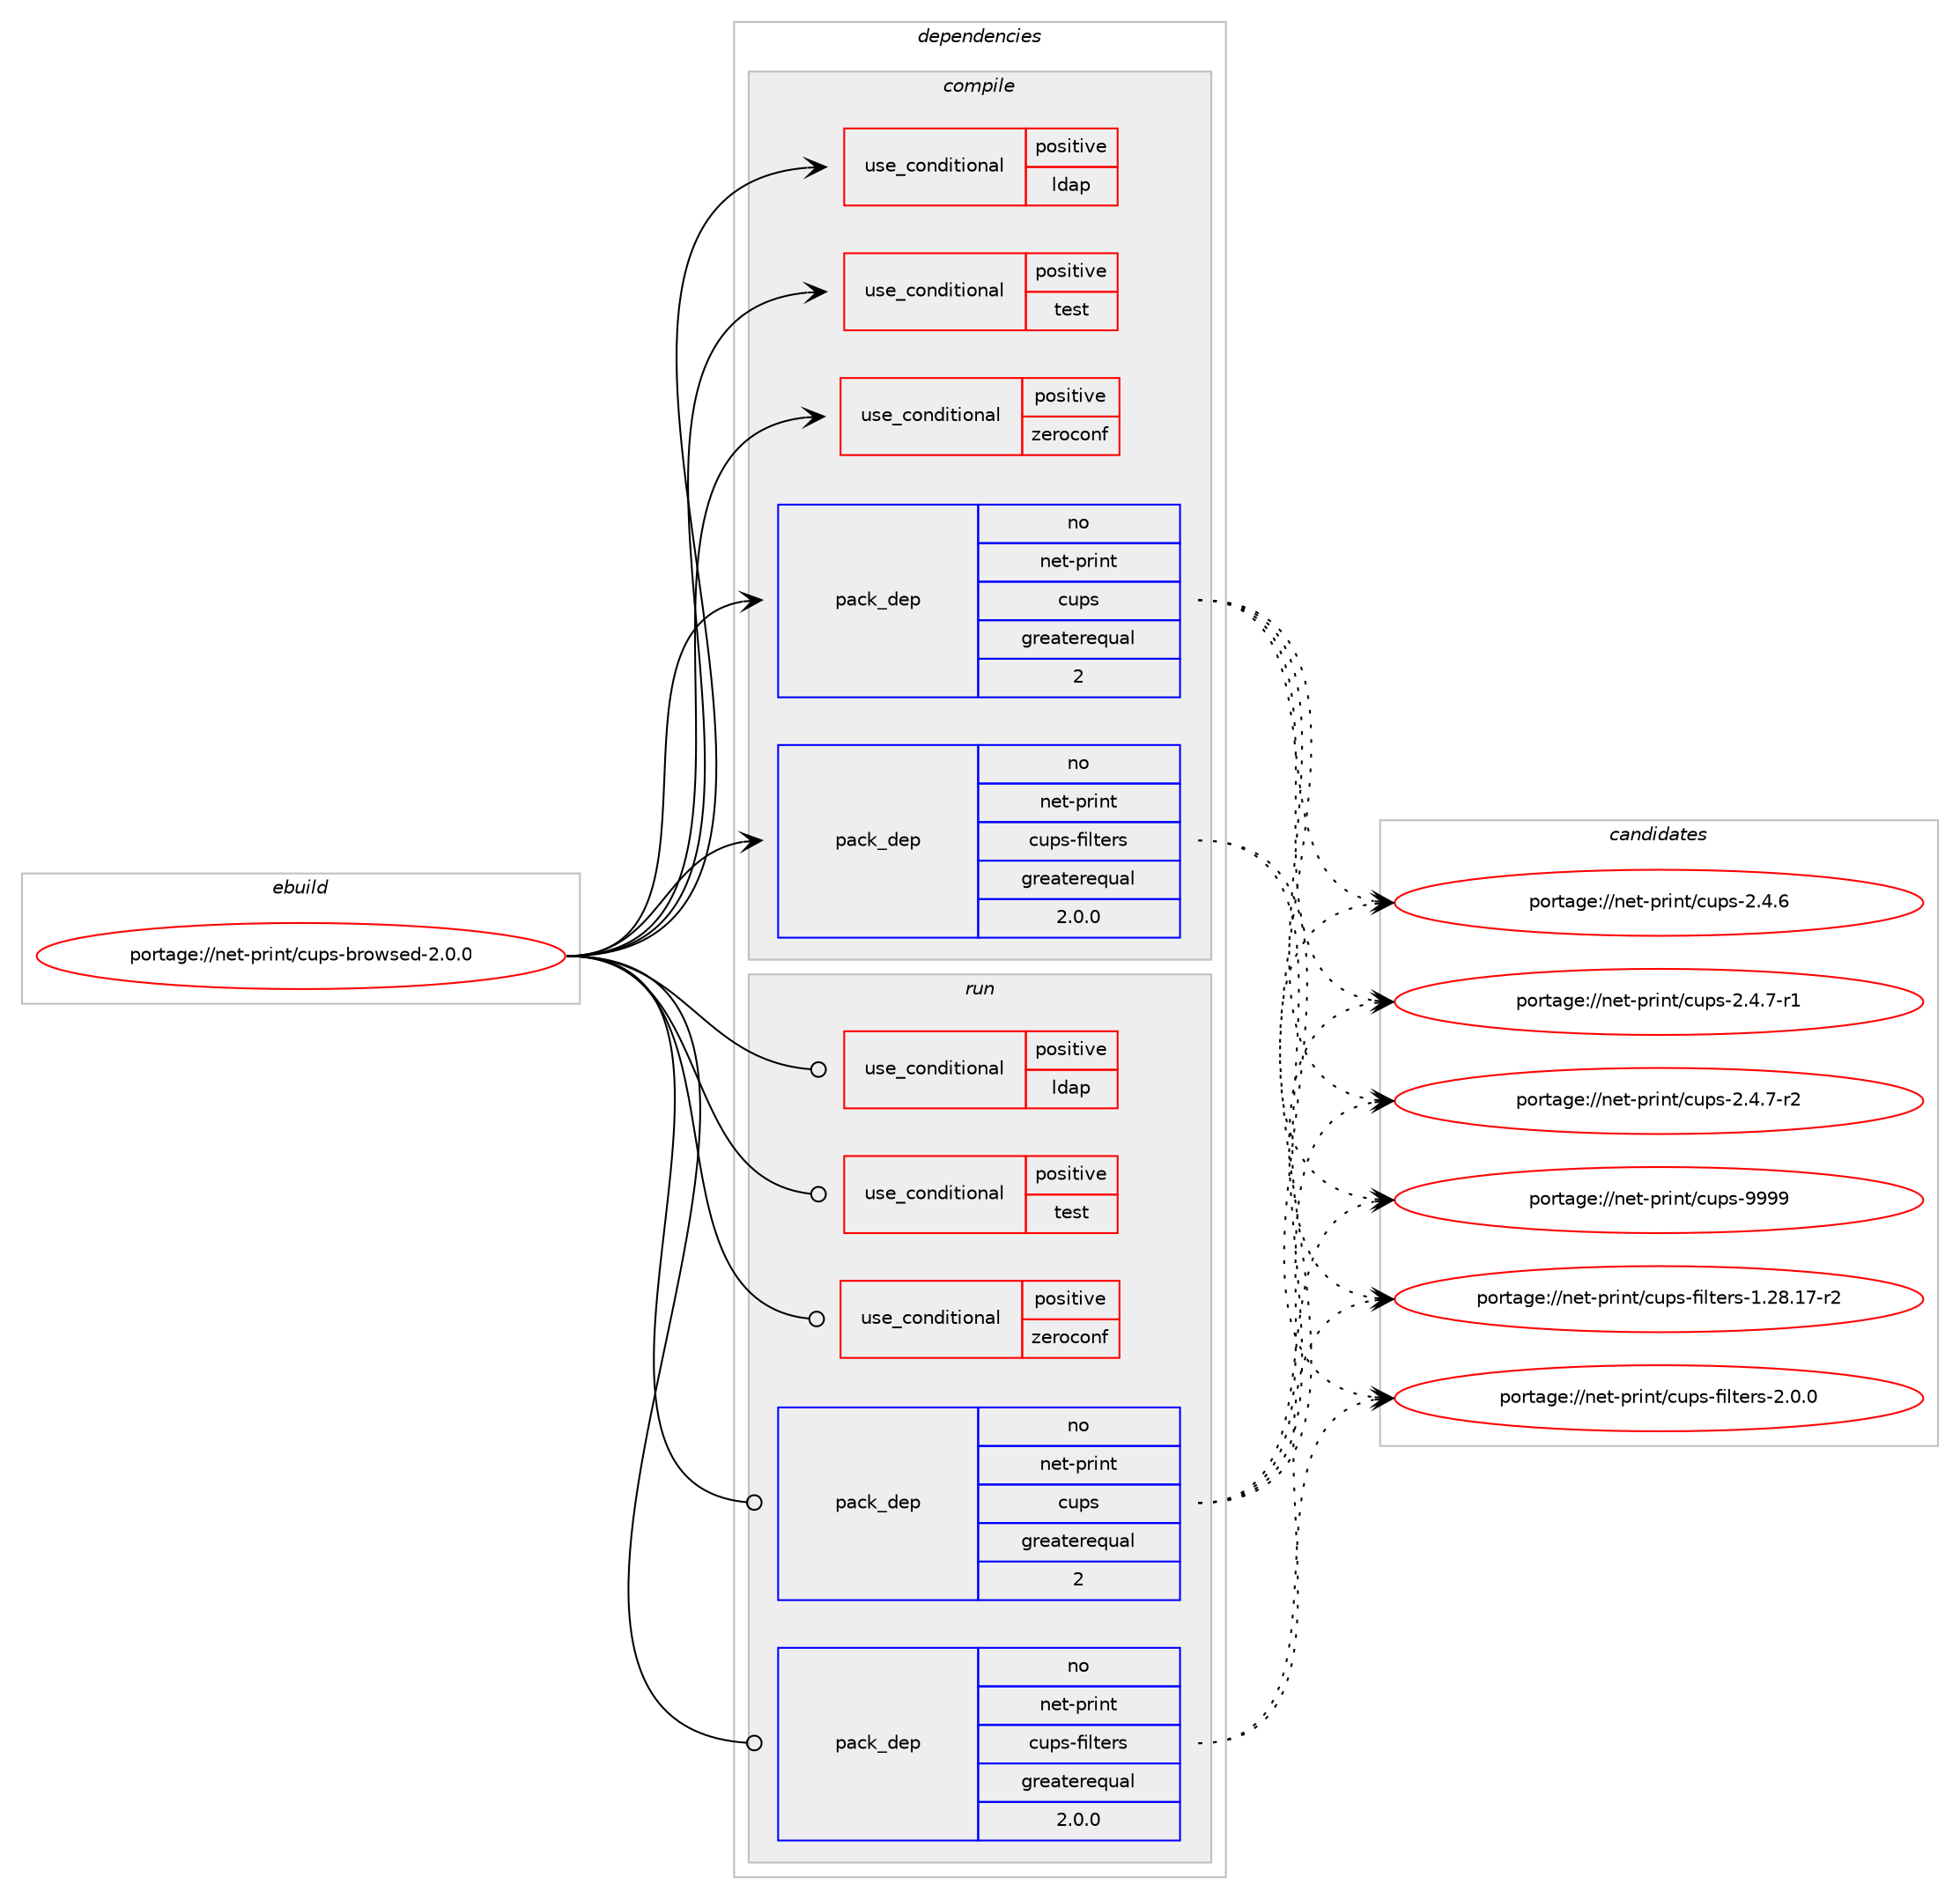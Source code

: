 digraph prolog {

# *************
# Graph options
# *************

newrank=true;
concentrate=true;
compound=true;
graph [rankdir=LR,fontname=Helvetica,fontsize=10,ranksep=1.5];#, ranksep=2.5, nodesep=0.2];
edge  [arrowhead=vee];
node  [fontname=Helvetica,fontsize=10];

# **********
# The ebuild
# **********

subgraph cluster_leftcol {
color=gray;
rank=same;
label=<<i>ebuild</i>>;
id [label="portage://net-print/cups-browsed-2.0.0", color=red, width=4, href="../net-print/cups-browsed-2.0.0.svg"];
}

# ****************
# The dependencies
# ****************

subgraph cluster_midcol {
color=gray;
label=<<i>dependencies</i>>;
subgraph cluster_compile {
fillcolor="#eeeeee";
style=filled;
label=<<i>compile</i>>;
subgraph cond7482 {
dependency11394 [label=<<TABLE BORDER="0" CELLBORDER="1" CELLSPACING="0" CELLPADDING="4"><TR><TD ROWSPAN="3" CELLPADDING="10">use_conditional</TD></TR><TR><TD>positive</TD></TR><TR><TD>ldap</TD></TR></TABLE>>, shape=none, color=red];
# *** BEGIN UNKNOWN DEPENDENCY TYPE (TODO) ***
# dependency11394 -> package_dependency(portage://net-print/cups-browsed-2.0.0,install,no,net-nds,openldap,none,[,,],any_same_slot,[])
# *** END UNKNOWN DEPENDENCY TYPE (TODO) ***

}
id:e -> dependency11394:w [weight=20,style="solid",arrowhead="vee"];
subgraph cond7483 {
dependency11395 [label=<<TABLE BORDER="0" CELLBORDER="1" CELLSPACING="0" CELLPADDING="4"><TR><TD ROWSPAN="3" CELLPADDING="10">use_conditional</TD></TR><TR><TD>positive</TD></TR><TR><TD>test</TD></TR></TABLE>>, shape=none, color=red];
# *** BEGIN UNKNOWN DEPENDENCY TYPE (TODO) ***
# dependency11395 -> package_dependency(portage://net-print/cups-browsed-2.0.0,install,no,net-print,cups,none,[,,],[],[use(enable(zeroconf),none)])
# *** END UNKNOWN DEPENDENCY TYPE (TODO) ***

}
id:e -> dependency11395:w [weight=20,style="solid",arrowhead="vee"];
subgraph cond7484 {
dependency11396 [label=<<TABLE BORDER="0" CELLBORDER="1" CELLSPACING="0" CELLPADDING="4"><TR><TD ROWSPAN="3" CELLPADDING="10">use_conditional</TD></TR><TR><TD>positive</TD></TR><TR><TD>zeroconf</TD></TR></TABLE>>, shape=none, color=red];
# *** BEGIN UNKNOWN DEPENDENCY TYPE (TODO) ***
# dependency11396 -> package_dependency(portage://net-print/cups-browsed-2.0.0,install,no,net-dns,avahi,none,[,,],[],[use(enable(dbus),none)])
# *** END UNKNOWN DEPENDENCY TYPE (TODO) ***

}
id:e -> dependency11396:w [weight=20,style="solid",arrowhead="vee"];
# *** BEGIN UNKNOWN DEPENDENCY TYPE (TODO) ***
# id -> package_dependency(portage://net-print/cups-browsed-2.0.0,install,no,dev-libs,glib,none,[,,],[slot(2)],[])
# *** END UNKNOWN DEPENDENCY TYPE (TODO) ***

subgraph pack3800 {
dependency11397 [label=<<TABLE BORDER="0" CELLBORDER="1" CELLSPACING="0" CELLPADDING="4" WIDTH="220"><TR><TD ROWSPAN="6" CELLPADDING="30">pack_dep</TD></TR><TR><TD WIDTH="110">no</TD></TR><TR><TD>net-print</TD></TR><TR><TD>cups</TD></TR><TR><TD>greaterequal</TD></TR><TR><TD>2</TD></TR></TABLE>>, shape=none, color=blue];
}
id:e -> dependency11397:w [weight=20,style="solid",arrowhead="vee"];
subgraph pack3801 {
dependency11398 [label=<<TABLE BORDER="0" CELLBORDER="1" CELLSPACING="0" CELLPADDING="4" WIDTH="220"><TR><TD ROWSPAN="6" CELLPADDING="30">pack_dep</TD></TR><TR><TD WIDTH="110">no</TD></TR><TR><TD>net-print</TD></TR><TR><TD>cups-filters</TD></TR><TR><TD>greaterequal</TD></TR><TR><TD>2.0.0</TD></TR></TABLE>>, shape=none, color=blue];
}
id:e -> dependency11398:w [weight=20,style="solid",arrowhead="vee"];
}
subgraph cluster_compileandrun {
fillcolor="#eeeeee";
style=filled;
label=<<i>compile and run</i>>;
}
subgraph cluster_run {
fillcolor="#eeeeee";
style=filled;
label=<<i>run</i>>;
subgraph cond7485 {
dependency11399 [label=<<TABLE BORDER="0" CELLBORDER="1" CELLSPACING="0" CELLPADDING="4"><TR><TD ROWSPAN="3" CELLPADDING="10">use_conditional</TD></TR><TR><TD>positive</TD></TR><TR><TD>ldap</TD></TR></TABLE>>, shape=none, color=red];
# *** BEGIN UNKNOWN DEPENDENCY TYPE (TODO) ***
# dependency11399 -> package_dependency(portage://net-print/cups-browsed-2.0.0,run,no,net-nds,openldap,none,[,,],any_same_slot,[])
# *** END UNKNOWN DEPENDENCY TYPE (TODO) ***

}
id:e -> dependency11399:w [weight=20,style="solid",arrowhead="odot"];
subgraph cond7486 {
dependency11400 [label=<<TABLE BORDER="0" CELLBORDER="1" CELLSPACING="0" CELLPADDING="4"><TR><TD ROWSPAN="3" CELLPADDING="10">use_conditional</TD></TR><TR><TD>positive</TD></TR><TR><TD>test</TD></TR></TABLE>>, shape=none, color=red];
# *** BEGIN UNKNOWN DEPENDENCY TYPE (TODO) ***
# dependency11400 -> package_dependency(portage://net-print/cups-browsed-2.0.0,run,no,net-print,cups,none,[,,],[],[use(enable(zeroconf),none)])
# *** END UNKNOWN DEPENDENCY TYPE (TODO) ***

}
id:e -> dependency11400:w [weight=20,style="solid",arrowhead="odot"];
subgraph cond7487 {
dependency11401 [label=<<TABLE BORDER="0" CELLBORDER="1" CELLSPACING="0" CELLPADDING="4"><TR><TD ROWSPAN="3" CELLPADDING="10">use_conditional</TD></TR><TR><TD>positive</TD></TR><TR><TD>zeroconf</TD></TR></TABLE>>, shape=none, color=red];
# *** BEGIN UNKNOWN DEPENDENCY TYPE (TODO) ***
# dependency11401 -> package_dependency(portage://net-print/cups-browsed-2.0.0,run,no,net-dns,avahi,none,[,,],[],[use(enable(dbus),none)])
# *** END UNKNOWN DEPENDENCY TYPE (TODO) ***

}
id:e -> dependency11401:w [weight=20,style="solid",arrowhead="odot"];
# *** BEGIN UNKNOWN DEPENDENCY TYPE (TODO) ***
# id -> package_dependency(portage://net-print/cups-browsed-2.0.0,run,no,dev-libs,glib,none,[,,],[slot(2)],[])
# *** END UNKNOWN DEPENDENCY TYPE (TODO) ***

subgraph pack3802 {
dependency11402 [label=<<TABLE BORDER="0" CELLBORDER="1" CELLSPACING="0" CELLPADDING="4" WIDTH="220"><TR><TD ROWSPAN="6" CELLPADDING="30">pack_dep</TD></TR><TR><TD WIDTH="110">no</TD></TR><TR><TD>net-print</TD></TR><TR><TD>cups</TD></TR><TR><TD>greaterequal</TD></TR><TR><TD>2</TD></TR></TABLE>>, shape=none, color=blue];
}
id:e -> dependency11402:w [weight=20,style="solid",arrowhead="odot"];
subgraph pack3803 {
dependency11403 [label=<<TABLE BORDER="0" CELLBORDER="1" CELLSPACING="0" CELLPADDING="4" WIDTH="220"><TR><TD ROWSPAN="6" CELLPADDING="30">pack_dep</TD></TR><TR><TD WIDTH="110">no</TD></TR><TR><TD>net-print</TD></TR><TR><TD>cups-filters</TD></TR><TR><TD>greaterequal</TD></TR><TR><TD>2.0.0</TD></TR></TABLE>>, shape=none, color=blue];
}
id:e -> dependency11403:w [weight=20,style="solid",arrowhead="odot"];
}
}

# **************
# The candidates
# **************

subgraph cluster_choices {
rank=same;
color=gray;
label=<<i>candidates</i>>;

subgraph choice3800 {
color=black;
nodesep=1;
choice110101116451121141051101164799117112115455046524654 [label="portage://net-print/cups-2.4.6", color=red, width=4,href="../net-print/cups-2.4.6.svg"];
choice1101011164511211410511011647991171121154550465246554511449 [label="portage://net-print/cups-2.4.7-r1", color=red, width=4,href="../net-print/cups-2.4.7-r1.svg"];
choice1101011164511211410511011647991171121154550465246554511450 [label="portage://net-print/cups-2.4.7-r2", color=red, width=4,href="../net-print/cups-2.4.7-r2.svg"];
choice1101011164511211410511011647991171121154557575757 [label="portage://net-print/cups-9999", color=red, width=4,href="../net-print/cups-9999.svg"];
dependency11397:e -> choice110101116451121141051101164799117112115455046524654:w [style=dotted,weight="100"];
dependency11397:e -> choice1101011164511211410511011647991171121154550465246554511449:w [style=dotted,weight="100"];
dependency11397:e -> choice1101011164511211410511011647991171121154550465246554511450:w [style=dotted,weight="100"];
dependency11397:e -> choice1101011164511211410511011647991171121154557575757:w [style=dotted,weight="100"];
}
subgraph choice3801 {
color=black;
nodesep=1;
choice1101011164511211410511011647991171121154510210510811610111411545494650564649554511450 [label="portage://net-print/cups-filters-1.28.17-r2", color=red, width=4,href="../net-print/cups-filters-1.28.17-r2.svg"];
choice11010111645112114105110116479911711211545102105108116101114115455046484648 [label="portage://net-print/cups-filters-2.0.0", color=red, width=4,href="../net-print/cups-filters-2.0.0.svg"];
dependency11398:e -> choice1101011164511211410511011647991171121154510210510811610111411545494650564649554511450:w [style=dotted,weight="100"];
dependency11398:e -> choice11010111645112114105110116479911711211545102105108116101114115455046484648:w [style=dotted,weight="100"];
}
subgraph choice3802 {
color=black;
nodesep=1;
choice110101116451121141051101164799117112115455046524654 [label="portage://net-print/cups-2.4.6", color=red, width=4,href="../net-print/cups-2.4.6.svg"];
choice1101011164511211410511011647991171121154550465246554511449 [label="portage://net-print/cups-2.4.7-r1", color=red, width=4,href="../net-print/cups-2.4.7-r1.svg"];
choice1101011164511211410511011647991171121154550465246554511450 [label="portage://net-print/cups-2.4.7-r2", color=red, width=4,href="../net-print/cups-2.4.7-r2.svg"];
choice1101011164511211410511011647991171121154557575757 [label="portage://net-print/cups-9999", color=red, width=4,href="../net-print/cups-9999.svg"];
dependency11402:e -> choice110101116451121141051101164799117112115455046524654:w [style=dotted,weight="100"];
dependency11402:e -> choice1101011164511211410511011647991171121154550465246554511449:w [style=dotted,weight="100"];
dependency11402:e -> choice1101011164511211410511011647991171121154550465246554511450:w [style=dotted,weight="100"];
dependency11402:e -> choice1101011164511211410511011647991171121154557575757:w [style=dotted,weight="100"];
}
subgraph choice3803 {
color=black;
nodesep=1;
choice1101011164511211410511011647991171121154510210510811610111411545494650564649554511450 [label="portage://net-print/cups-filters-1.28.17-r2", color=red, width=4,href="../net-print/cups-filters-1.28.17-r2.svg"];
choice11010111645112114105110116479911711211545102105108116101114115455046484648 [label="portage://net-print/cups-filters-2.0.0", color=red, width=4,href="../net-print/cups-filters-2.0.0.svg"];
dependency11403:e -> choice1101011164511211410511011647991171121154510210510811610111411545494650564649554511450:w [style=dotted,weight="100"];
dependency11403:e -> choice11010111645112114105110116479911711211545102105108116101114115455046484648:w [style=dotted,weight="100"];
}
}

}
